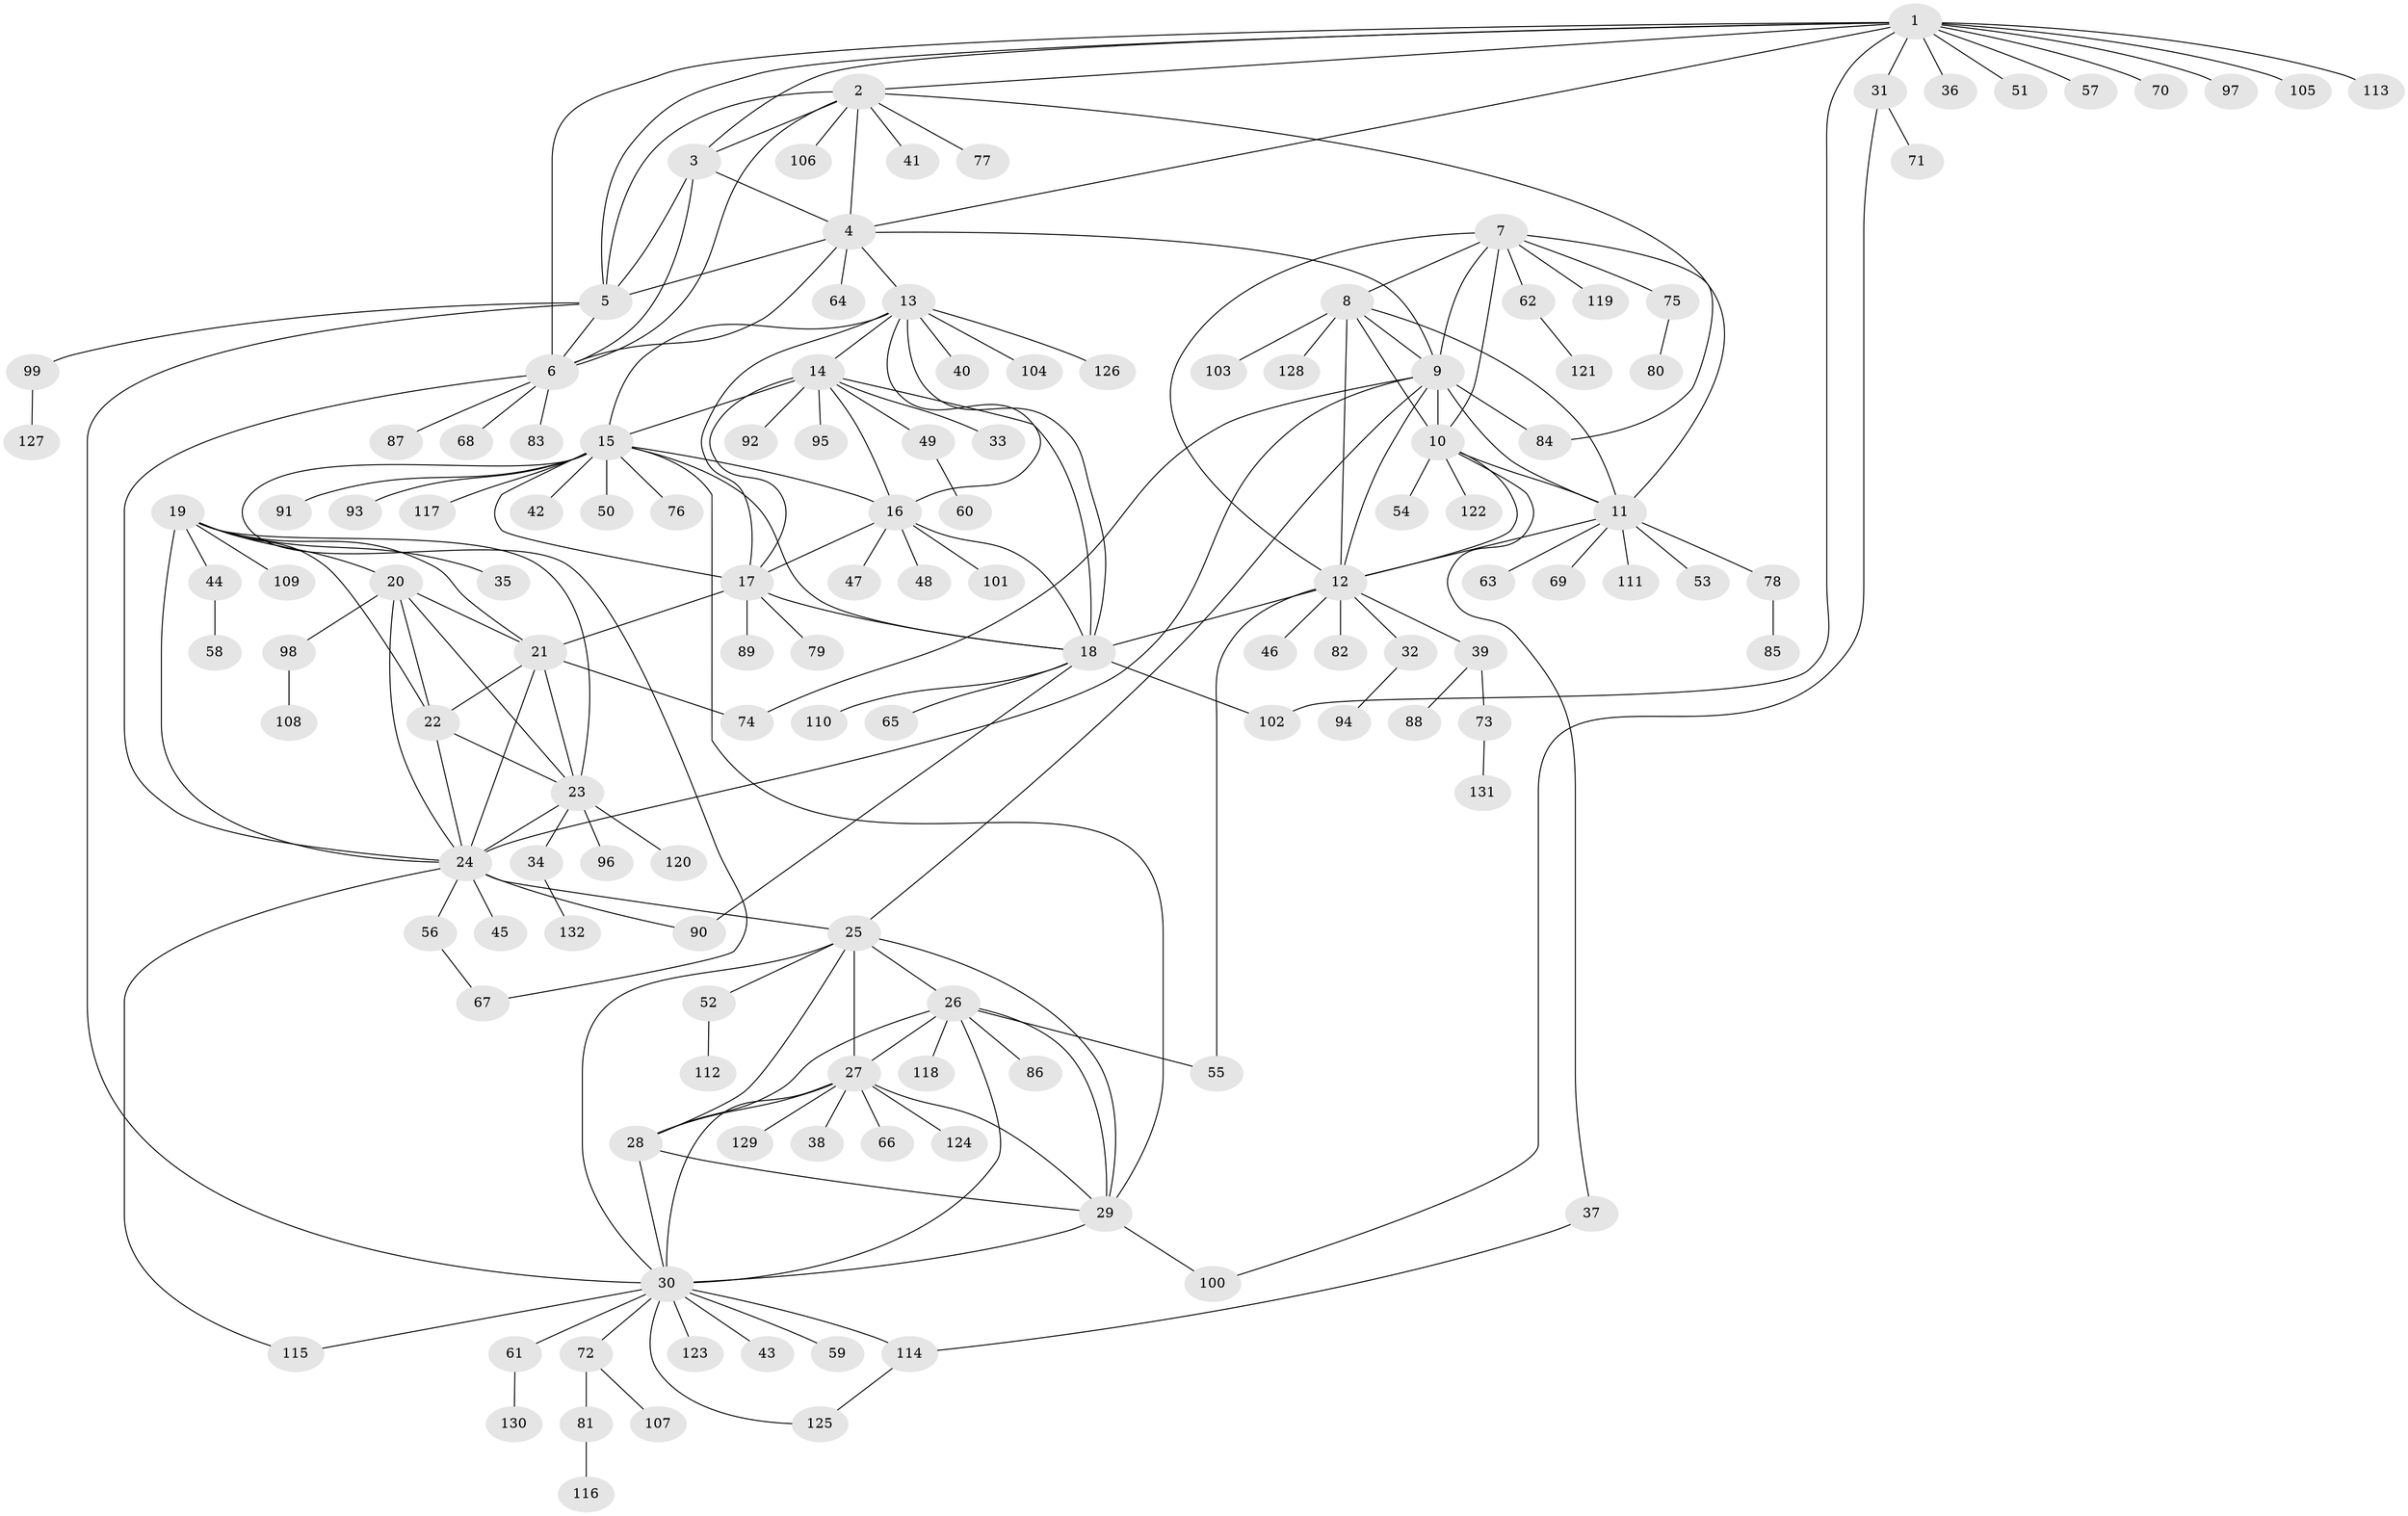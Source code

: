 // coarse degree distribution, {15: 0.00980392156862745, 8: 0.0196078431372549, 4: 0.00980392156862745, 6: 0.049019607843137254, 7: 0.0392156862745098, 12: 0.00980392156862745, 9: 0.0196078431372549, 11: 0.0196078431372549, 13: 0.0196078431372549, 5: 0.00980392156862745, 3: 0.0196078431372549, 2: 0.14705882352941177, 1: 0.6274509803921569}
// Generated by graph-tools (version 1.1) at 2025/24/03/03/25 07:24:16]
// undirected, 132 vertices, 197 edges
graph export_dot {
graph [start="1"]
  node [color=gray90,style=filled];
  1;
  2;
  3;
  4;
  5;
  6;
  7;
  8;
  9;
  10;
  11;
  12;
  13;
  14;
  15;
  16;
  17;
  18;
  19;
  20;
  21;
  22;
  23;
  24;
  25;
  26;
  27;
  28;
  29;
  30;
  31;
  32;
  33;
  34;
  35;
  36;
  37;
  38;
  39;
  40;
  41;
  42;
  43;
  44;
  45;
  46;
  47;
  48;
  49;
  50;
  51;
  52;
  53;
  54;
  55;
  56;
  57;
  58;
  59;
  60;
  61;
  62;
  63;
  64;
  65;
  66;
  67;
  68;
  69;
  70;
  71;
  72;
  73;
  74;
  75;
  76;
  77;
  78;
  79;
  80;
  81;
  82;
  83;
  84;
  85;
  86;
  87;
  88;
  89;
  90;
  91;
  92;
  93;
  94;
  95;
  96;
  97;
  98;
  99;
  100;
  101;
  102;
  103;
  104;
  105;
  106;
  107;
  108;
  109;
  110;
  111;
  112;
  113;
  114;
  115;
  116;
  117;
  118;
  119;
  120;
  121;
  122;
  123;
  124;
  125;
  126;
  127;
  128;
  129;
  130;
  131;
  132;
  1 -- 2;
  1 -- 3;
  1 -- 4;
  1 -- 5;
  1 -- 6;
  1 -- 31;
  1 -- 36;
  1 -- 51;
  1 -- 57;
  1 -- 70;
  1 -- 97;
  1 -- 102;
  1 -- 105;
  1 -- 113;
  2 -- 3;
  2 -- 4;
  2 -- 5;
  2 -- 6;
  2 -- 41;
  2 -- 77;
  2 -- 84;
  2 -- 106;
  3 -- 4;
  3 -- 5;
  3 -- 6;
  4 -- 5;
  4 -- 6;
  4 -- 9;
  4 -- 13;
  4 -- 64;
  5 -- 6;
  5 -- 30;
  5 -- 99;
  6 -- 24;
  6 -- 68;
  6 -- 83;
  6 -- 87;
  7 -- 8;
  7 -- 9;
  7 -- 10;
  7 -- 11;
  7 -- 12;
  7 -- 62;
  7 -- 75;
  7 -- 119;
  8 -- 9;
  8 -- 10;
  8 -- 11;
  8 -- 12;
  8 -- 103;
  8 -- 128;
  9 -- 10;
  9 -- 11;
  9 -- 12;
  9 -- 24;
  9 -- 25;
  9 -- 74;
  9 -- 84;
  10 -- 11;
  10 -- 12;
  10 -- 37;
  10 -- 54;
  10 -- 122;
  11 -- 12;
  11 -- 53;
  11 -- 63;
  11 -- 69;
  11 -- 78;
  11 -- 111;
  12 -- 18;
  12 -- 32;
  12 -- 39;
  12 -- 46;
  12 -- 55;
  12 -- 82;
  13 -- 14;
  13 -- 15;
  13 -- 16;
  13 -- 17;
  13 -- 18;
  13 -- 40;
  13 -- 104;
  13 -- 126;
  14 -- 15;
  14 -- 16;
  14 -- 17;
  14 -- 18;
  14 -- 33;
  14 -- 49;
  14 -- 92;
  14 -- 95;
  15 -- 16;
  15 -- 17;
  15 -- 18;
  15 -- 29;
  15 -- 42;
  15 -- 50;
  15 -- 67;
  15 -- 76;
  15 -- 91;
  15 -- 93;
  15 -- 117;
  16 -- 17;
  16 -- 18;
  16 -- 47;
  16 -- 48;
  16 -- 101;
  17 -- 18;
  17 -- 21;
  17 -- 79;
  17 -- 89;
  18 -- 65;
  18 -- 90;
  18 -- 102;
  18 -- 110;
  19 -- 20;
  19 -- 21;
  19 -- 22;
  19 -- 23;
  19 -- 24;
  19 -- 35;
  19 -- 44;
  19 -- 109;
  20 -- 21;
  20 -- 22;
  20 -- 23;
  20 -- 24;
  20 -- 98;
  21 -- 22;
  21 -- 23;
  21 -- 24;
  21 -- 74;
  22 -- 23;
  22 -- 24;
  23 -- 24;
  23 -- 34;
  23 -- 96;
  23 -- 120;
  24 -- 25;
  24 -- 45;
  24 -- 56;
  24 -- 90;
  24 -- 115;
  25 -- 26;
  25 -- 27;
  25 -- 28;
  25 -- 29;
  25 -- 30;
  25 -- 52;
  26 -- 27;
  26 -- 28;
  26 -- 29;
  26 -- 30;
  26 -- 55;
  26 -- 86;
  26 -- 118;
  27 -- 28;
  27 -- 29;
  27 -- 30;
  27 -- 38;
  27 -- 66;
  27 -- 124;
  27 -- 129;
  28 -- 29;
  28 -- 30;
  29 -- 30;
  29 -- 100;
  30 -- 43;
  30 -- 59;
  30 -- 61;
  30 -- 72;
  30 -- 114;
  30 -- 115;
  30 -- 123;
  30 -- 125;
  31 -- 71;
  31 -- 100;
  32 -- 94;
  34 -- 132;
  37 -- 114;
  39 -- 73;
  39 -- 88;
  44 -- 58;
  49 -- 60;
  52 -- 112;
  56 -- 67;
  61 -- 130;
  62 -- 121;
  72 -- 81;
  72 -- 107;
  73 -- 131;
  75 -- 80;
  78 -- 85;
  81 -- 116;
  98 -- 108;
  99 -- 127;
  114 -- 125;
}
